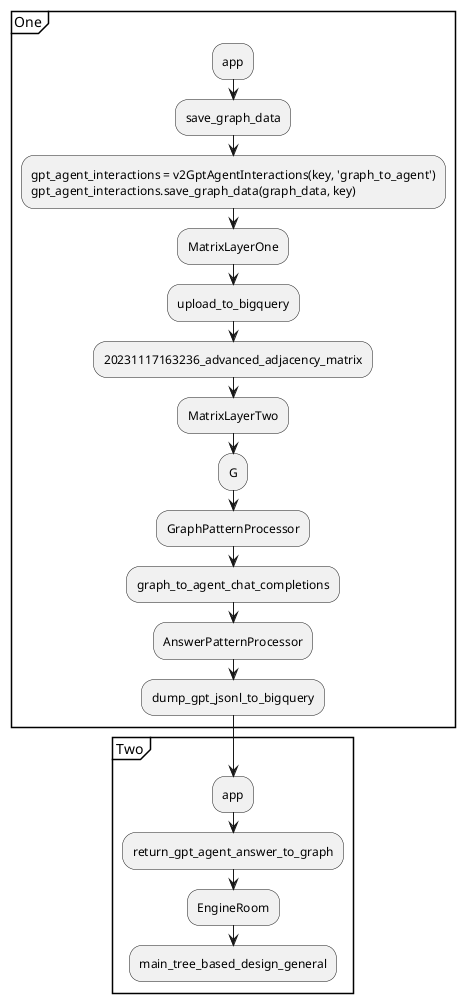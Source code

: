 @startuml
partition One {
:app;
:save_graph_data;
:gpt_agent_interactions = v2GptAgentInteractions(key, 'graph_to_agent')
gpt_agent_interactions.save_graph_data(graph_data, key);
:MatrixLayerOne;
:upload_to_bigquery;
:20231117163236_advanced_adjacency_matrix;
:MatrixLayerTwo;
:G;
:GraphPatternProcessor;
:graph_to_agent_chat_completions;
:AnswerPatternProcessor;
:dump_gpt_jsonl_to_bigquery;
}
partition Two {
:app;
:return_gpt_agent_answer_to_graph;
:EngineRoom;
:main_tree_based_design_general;

}
@enduml